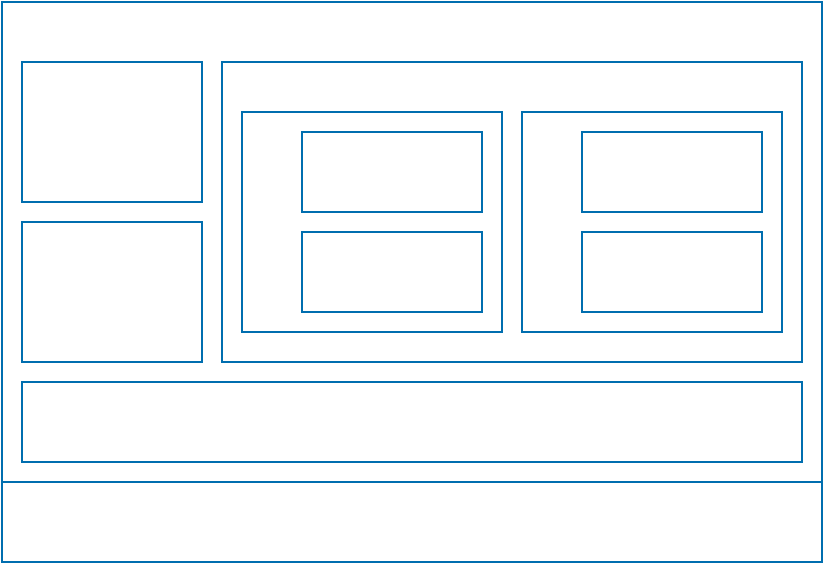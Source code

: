 <mxfile>
    <diagram id="lhNPyN11TTnuB0F7F2ws" name="Page-1">
        <mxGraphModel dx="906" dy="546" grid="1" gridSize="10" guides="1" tooltips="1" connect="1" arrows="1" fold="1" page="1" pageScale="1" pageWidth="850" pageHeight="1100" math="0" shadow="0">
            <root>
                <mxCell id="0"/>
                <mxCell id="1" parent="0"/>
                <mxCell id="2" value="Sistema operativo anfitrión" style="rounded=0;whiteSpace=wrap;html=1;fillColor=none;fontColor=light-dark(#FFFFFF,#006EAF);strokeColor=light-dark(#006EAF,#006EAF);verticalAlign=top;" vertex="1" parent="1">
                    <mxGeometry x="40" y="50" width="410" height="240" as="geometry"/>
                </mxCell>
                <mxCell id="3" value="Hipervisor o hardware" style="rounded=0;whiteSpace=wrap;html=1;fillColor=none;fontColor=light-dark(#FFFFFF,#006EAF);strokeColor=light-dark(#006EAF,#006EAF);" vertex="1" parent="1">
                    <mxGeometry x="40" y="290" width="410" height="40" as="geometry"/>
                </mxCell>
                <mxCell id="4" value="Aplicaciones" style="rounded=0;whiteSpace=wrap;html=1;fillColor=none;fontColor=light-dark(#FFFFFF,#006EAF);strokeColor=light-dark(#006EAF,#006EAF);" vertex="1" parent="1">
                    <mxGeometry x="50" y="80" width="90" height="70" as="geometry"/>
                </mxCell>
                <mxCell id="5" value="Contenedor" style="rounded=0;whiteSpace=wrap;html=1;fillColor=none;fontColor=light-dark(#FFFFFF,#006EAF);strokeColor=light-dark(#006EAF,#006EAF);horizontal=0;align=center;verticalAlign=top;" vertex="1" parent="1">
                    <mxGeometry x="160" y="105" width="130" height="110" as="geometry"/>
                </mxCell>
                <mxCell id="7" value="Kernel" style="rounded=0;whiteSpace=wrap;html=1;fillColor=none;fontColor=light-dark(#FFFFFF,#006EAF);strokeColor=light-dark(#006EAF,#006EAF);verticalAlign=top;" vertex="1" parent="1">
                    <mxGeometry x="50" y="240" width="390" height="40" as="geometry"/>
                </mxCell>
                <mxCell id="8" value="Servicios" style="rounded=0;whiteSpace=wrap;html=1;fillColor=none;fontColor=light-dark(#FFFFFF,#006EAF);strokeColor=light-dark(#006EAF,#006EAF);" vertex="1" parent="1">
                    <mxGeometry x="50" y="160" width="90" height="70" as="geometry"/>
                </mxCell>
                <mxCell id="9" value="Aplicaciones" style="rounded=0;whiteSpace=wrap;html=1;fillColor=none;fontColor=light-dark(#FFFFFF,#006EAF);strokeColor=light-dark(#006EAF,#006EAF);" vertex="1" parent="1">
                    <mxGeometry x="190" y="115" width="90" height="40" as="geometry"/>
                </mxCell>
                <mxCell id="10" value="Servicios" style="rounded=0;whiteSpace=wrap;html=1;fillColor=none;fontColor=light-dark(#FFFFFF,#006EAF);strokeColor=light-dark(#006EAF,#006EAF);" vertex="1" parent="1">
                    <mxGeometry x="190" y="165" width="90" height="40" as="geometry"/>
                </mxCell>
                <mxCell id="11" value="Contenedor" style="rounded=0;whiteSpace=wrap;html=1;fillColor=none;fontColor=light-dark(#FFFFFF,#006EAF);strokeColor=light-dark(#006EAF,#006EAF);horizontal=0;align=center;verticalAlign=top;" vertex="1" parent="1">
                    <mxGeometry x="300" y="105" width="130" height="110" as="geometry"/>
                </mxCell>
                <mxCell id="12" value="Aplicaciones" style="rounded=0;whiteSpace=wrap;html=1;fillColor=none;fontColor=light-dark(#FFFFFF,#006EAF);strokeColor=light-dark(#006EAF,#006EAF);" vertex="1" parent="1">
                    <mxGeometry x="330" y="115" width="90" height="40" as="geometry"/>
                </mxCell>
                <mxCell id="13" value="Servicios" style="rounded=0;whiteSpace=wrap;html=1;fillColor=none;fontColor=light-dark(#FFFFFF,#006EAF);strokeColor=light-dark(#006EAF,#006EAF);" vertex="1" parent="1">
                    <mxGeometry x="330" y="165" width="90" height="40" as="geometry"/>
                </mxCell>
                <mxCell id="14" value="Motor de contenedores" style="rounded=0;whiteSpace=wrap;html=1;fillColor=none;fontColor=light-dark(#FFFFFF,#006EAF);strokeColor=light-dark(#006EAF,#006EAF);verticalAlign=top;" vertex="1" parent="1">
                    <mxGeometry x="150" y="80" width="290" height="150" as="geometry"/>
                </mxCell>
            </root>
        </mxGraphModel>
    </diagram>
</mxfile>